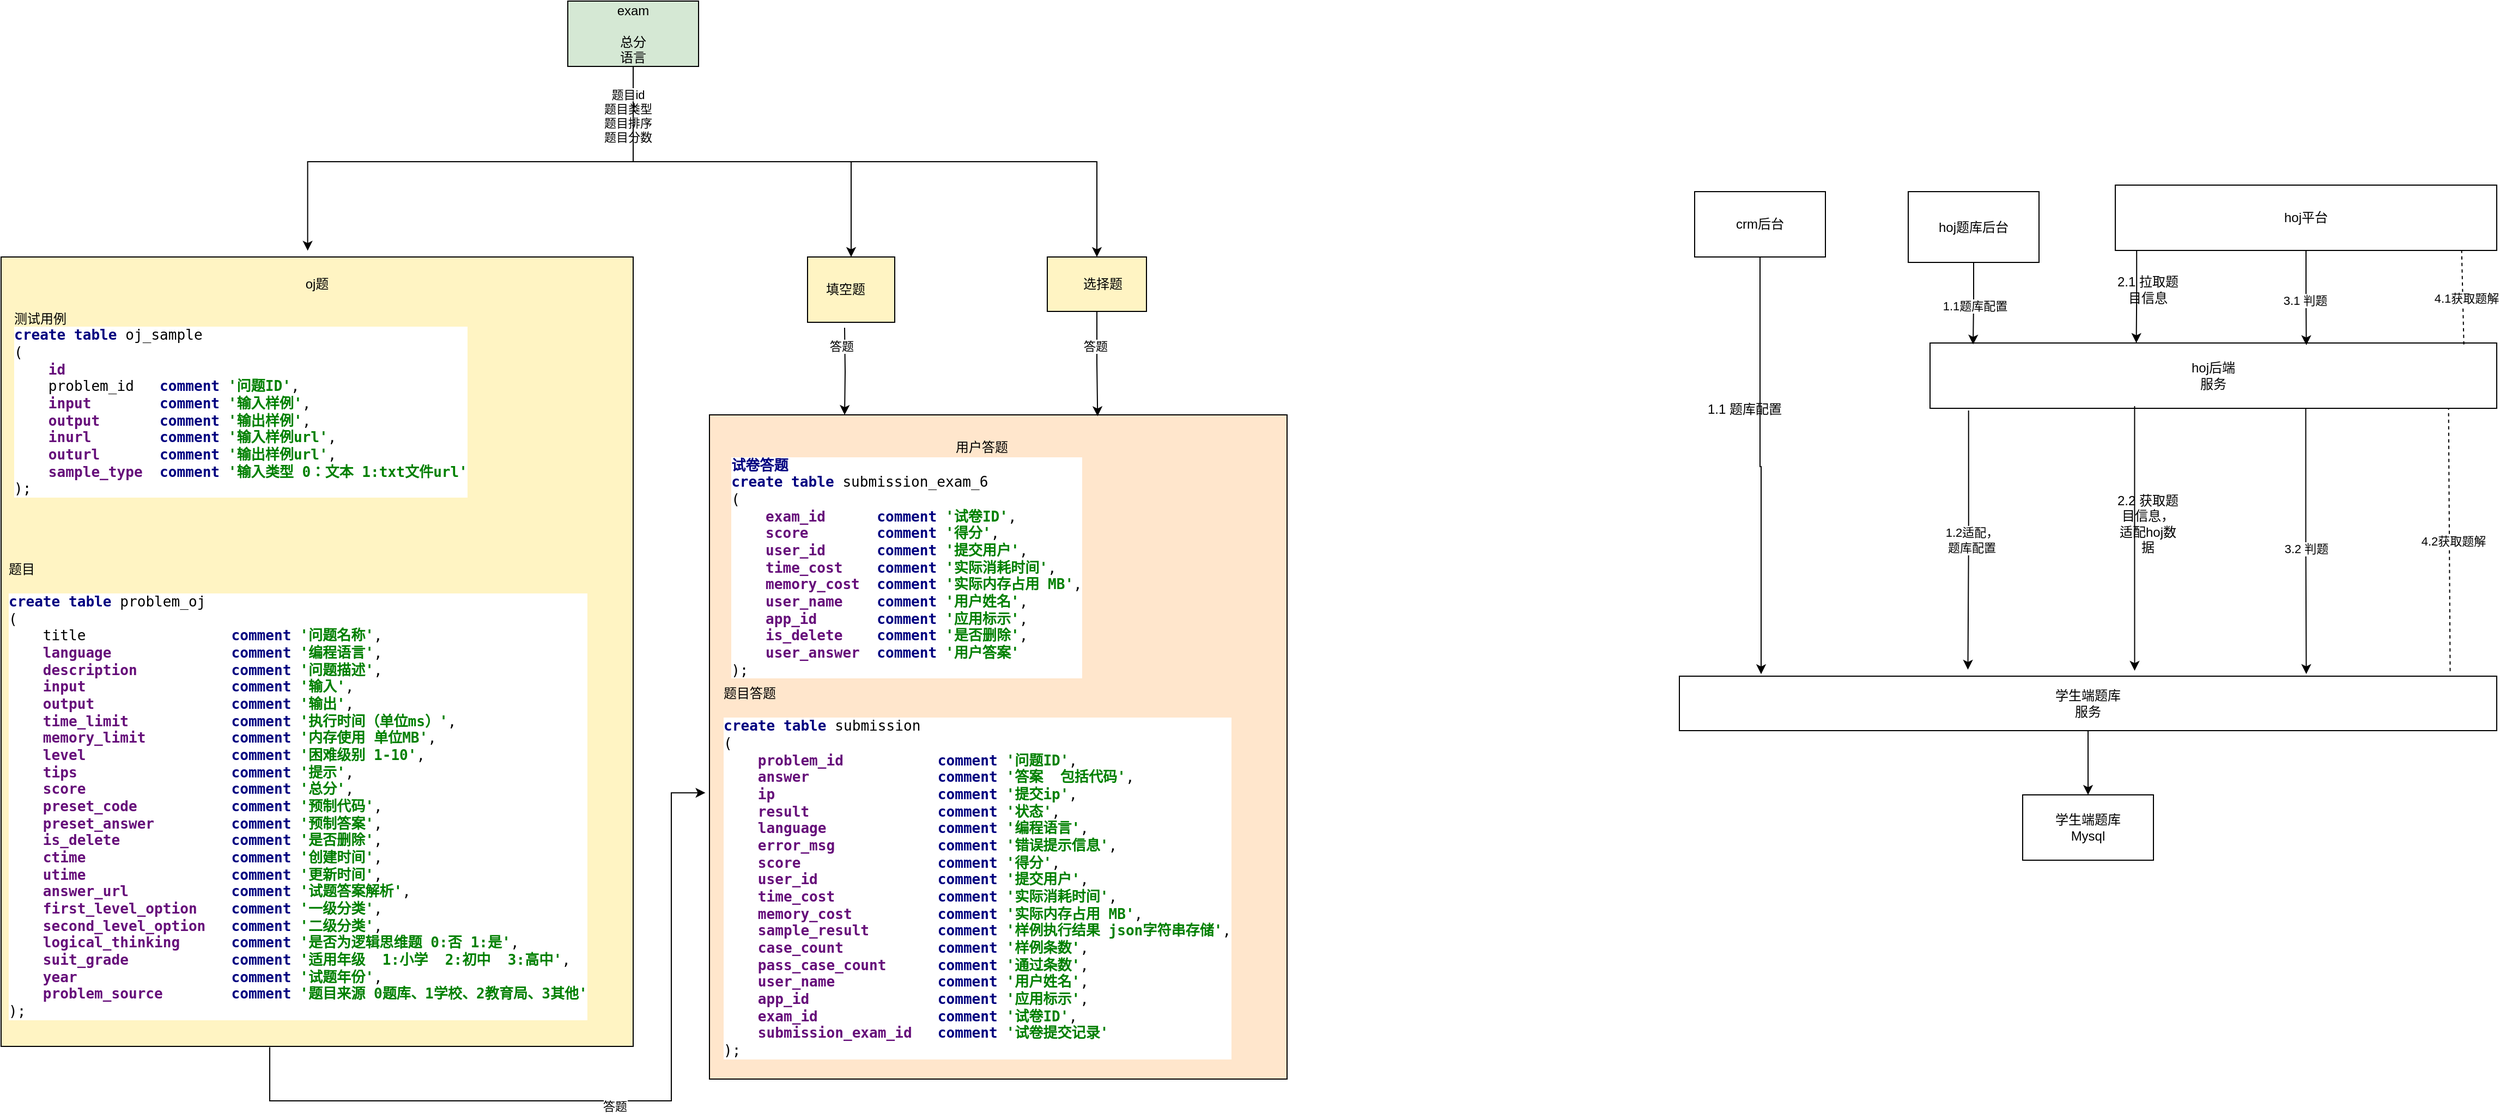 <mxfile version="24.1.0" type="github">
  <diagram name="第 1 页" id="FuL7fIm7VwNtuR7pSenR">
    <mxGraphModel dx="1434" dy="1925" grid="1" gridSize="10" guides="1" tooltips="1" connect="1" arrows="1" fold="1" page="1" pageScale="1" pageWidth="827" pageHeight="1169" math="0" shadow="0">
      <root>
        <mxCell id="0" />
        <mxCell id="1" parent="0" />
        <mxCell id="yxHjGUX9_2zawr6rAn5c-2" value="" style="rounded=0;whiteSpace=wrap;html=1;fillColor=#FFF4C3;" parent="1" vertex="1">
          <mxGeometry x="1060" y="115" width="91" height="50" as="geometry" />
        </mxCell>
        <mxCell id="yxHjGUX9_2zawr6rAn5c-3" value="" style="rounded=0;whiteSpace=wrap;html=1;fillColor=#FFF4C3;" parent="1" vertex="1">
          <mxGeometry x="840" y="115" width="80" height="60" as="geometry" />
        </mxCell>
        <mxCell id="yxHjGUX9_2zawr6rAn5c-4" value="" style="rounded=0;whiteSpace=wrap;html=1;fillColor=#FFF4C3;" parent="1" vertex="1">
          <mxGeometry x="100" y="115" width="580" height="725" as="geometry" />
        </mxCell>
        <mxCell id="yxHjGUX9_2zawr6rAn5c-5" value="oj题" style="text;html=1;align=center;verticalAlign=middle;whiteSpace=wrap;rounded=0;" parent="1" vertex="1">
          <mxGeometry x="360" y="125" width="60" height="30" as="geometry" />
        </mxCell>
        <mxCell id="yxHjGUX9_2zawr6rAn5c-11" value="选择题" style="text;html=1;align=center;verticalAlign=middle;whiteSpace=wrap;rounded=0;" parent="1" vertex="1">
          <mxGeometry x="1081" y="125" width="60" height="30" as="geometry" />
        </mxCell>
        <mxCell id="yxHjGUX9_2zawr6rAn5c-12" value="填空题" style="text;html=1;align=center;verticalAlign=middle;whiteSpace=wrap;rounded=0;" parent="1" vertex="1">
          <mxGeometry x="840" y="130" width="70" height="30" as="geometry" />
        </mxCell>
        <mxCell id="yxHjGUX9_2zawr6rAn5c-22" style="edgeStyle=orthogonalEdgeStyle;rounded=0;orthogonalLoop=1;jettySize=auto;html=1;exitX=0.5;exitY=1;exitDx=0;exitDy=0;" parent="1" source="yxHjGUX9_2zawr6rAn5c-12" target="yxHjGUX9_2zawr6rAn5c-12" edge="1">
          <mxGeometry relative="1" as="geometry" />
        </mxCell>
        <mxCell id="yxHjGUX9_2zawr6rAn5c-23" value="测试用例&lt;div&gt;&lt;div style=&quot;background-color: rgb(255, 255, 255); font-family: &amp;quot;JetBrains Mono&amp;quot;, monospace; font-size: 9.8pt; white-space: pre;&quot;&gt;&lt;span style=&quot;color:#000080;font-weight:bold;&quot;&gt;create table &lt;/span&gt;oj_sample&lt;br&gt;(&lt;br&gt;    &lt;span style=&quot;color:#660e7a;font-weight:bold;&quot;&gt;id&lt;br&gt;&lt;/span&gt;&lt;span style=&quot;color:#660e7a;font-weight:bold;&quot;&gt;    &lt;/span&gt;problem_id   &lt;span style=&quot;color:#000080;font-weight:bold;&quot;&gt;comment &lt;/span&gt;&lt;span style=&quot;color:#008000;font-weight:bold;&quot;&gt;&#39;&lt;/span&gt;&lt;span style=&quot;color:#008000;font-weight:bold;font-family:&#39;Menlo-Regular&#39;,monospace;&quot;&gt;问题&lt;/span&gt;&lt;span style=&quot;color:#008000;font-weight:bold;&quot;&gt;ID&#39;&lt;/span&gt;,&lt;br&gt;    &lt;span style=&quot;color:#660e7a;font-weight:bold;&quot;&gt;input        &lt;/span&gt;&lt;span style=&quot;color:#000080;font-weight:bold;&quot;&gt;comment &lt;/span&gt;&lt;span style=&quot;color:#008000;font-weight:bold;&quot;&gt;&#39;&lt;/span&gt;&lt;span style=&quot;color:#008000;font-weight:bold;font-family:&#39;Menlo-Regular&#39;,monospace;&quot;&gt;输入样例&lt;/span&gt;&lt;span style=&quot;color:#008000;font-weight:bold;&quot;&gt;&#39;&lt;/span&gt;,&lt;br&gt;    &lt;span style=&quot;color:#660e7a;font-weight:bold;&quot;&gt;output       &lt;/span&gt;&lt;span style=&quot;color:#000080;font-weight:bold;&quot;&gt;comment &lt;/span&gt;&lt;span style=&quot;color:#008000;font-weight:bold;&quot;&gt;&#39;&lt;/span&gt;&lt;span style=&quot;color:#008000;font-weight:bold;font-family:&#39;Menlo-Regular&#39;,monospace;&quot;&gt;输出样例&lt;/span&gt;&lt;span style=&quot;color:#008000;font-weight:bold;&quot;&gt;&#39;&lt;/span&gt;,&lt;br&gt;    &lt;span style=&quot;color:#660e7a;font-weight:bold;&quot;&gt;inurl        &lt;/span&gt;&lt;span style=&quot;color:#000080;font-weight:bold;&quot;&gt;comment &lt;/span&gt;&lt;span style=&quot;color:#008000;font-weight:bold;&quot;&gt;&#39;&lt;/span&gt;&lt;span style=&quot;color:#008000;font-weight:bold;font-family:&#39;Menlo-Regular&#39;,monospace;&quot;&gt;输入样例&lt;/span&gt;&lt;span style=&quot;color:#008000;font-weight:bold;&quot;&gt;url&#39;&lt;/span&gt;,&lt;br&gt;    &lt;span style=&quot;color:#660e7a;font-weight:bold;&quot;&gt;outurl       &lt;/span&gt;&lt;span style=&quot;color:#000080;font-weight:bold;&quot;&gt;comment &lt;/span&gt;&lt;span style=&quot;color:#008000;font-weight:bold;&quot;&gt;&#39;&lt;/span&gt;&lt;span style=&quot;color:#008000;font-weight:bold;font-family:&#39;Menlo-Regular&#39;,monospace;&quot;&gt;输出样例&lt;/span&gt;&lt;span style=&quot;color:#008000;font-weight:bold;&quot;&gt;url&#39;&lt;/span&gt;,&lt;br&gt;    &lt;span style=&quot;color:#660e7a;font-weight:bold;&quot;&gt;sample_type  &lt;/span&gt;&lt;span style=&quot;color:#000080;font-weight:bold;&quot;&gt;comment &lt;/span&gt;&lt;span style=&quot;color:#008000;font-weight:bold;&quot;&gt;&#39;&lt;/span&gt;&lt;span style=&quot;color:#008000;font-weight:bold;font-family:&#39;Menlo-Regular&#39;,monospace;&quot;&gt;输入类型&lt;/span&gt;&lt;span style=&quot;color:#008000;font-weight:bold;&quot;&gt; 0&lt;/span&gt;&lt;span style=&quot;color:#008000;font-weight:bold;font-family:&#39;Menlo-Regular&#39;,monospace;&quot;&gt;：文本&lt;/span&gt;&lt;span style=&quot;color:#008000;font-weight:bold;&quot;&gt; 1:txt&lt;/span&gt;&lt;span style=&quot;color:#008000;font-weight:bold;font-family:&#39;Menlo-Regular&#39;,monospace;&quot;&gt;文件&lt;/span&gt;&lt;span style=&quot;color:#008000;font-weight:bold;&quot;&gt;url&#39;&lt;br&gt;&lt;/span&gt;);&lt;/div&gt;&lt;/div&gt;" style="text;html=1;align=left;verticalAlign=middle;whiteSpace=wrap;rounded=0;fillColor=#FFF4C3;" parent="1" vertex="1">
          <mxGeometry x="110" y="155" width="417.5" height="190" as="geometry" />
        </mxCell>
        <mxCell id="yxHjGUX9_2zawr6rAn5c-26" value="题目&lt;div&gt;&lt;br&gt;&lt;/div&gt;&lt;div&gt;&lt;div style=&quot;background-color: rgb(255, 255, 255); font-family: &amp;quot;JetBrains Mono&amp;quot;, monospace; font-size: 9.8pt; white-space: pre;&quot;&gt;&lt;span style=&quot;color:#000080;font-weight:bold;&quot;&gt;create table &lt;/span&gt;problem_oj&lt;br&gt;(&lt;br&gt;&lt;span style=&quot;color:#660e7a;font-weight:bold;&quot;&gt;    &lt;/span&gt;title                 &lt;span style=&quot;color:#000080;font-weight:bold;&quot;&gt;comment &lt;/span&gt;&lt;span style=&quot;color:#008000;font-weight:bold;&quot;&gt;&#39;&lt;/span&gt;&lt;span style=&quot;color:#008000;font-weight:bold;font-family:&#39;Menlo-Regular&#39;,monospace;&quot;&gt;问题名称&lt;/span&gt;&lt;span style=&quot;color:#008000;font-weight:bold;&quot;&gt;&#39;&lt;/span&gt;,&lt;br&gt;    &lt;span style=&quot;color:#660e7a;font-weight:bold;&quot;&gt;language              &lt;/span&gt;&lt;span style=&quot;color:#000080;font-weight:bold;&quot;&gt;comment &lt;/span&gt;&lt;span style=&quot;color:#008000;font-weight:bold;&quot;&gt;&#39;&lt;/span&gt;&lt;span style=&quot;color:#008000;font-weight:bold;font-family:&#39;Menlo-Regular&#39;,monospace;&quot;&gt;编程语言&lt;/span&gt;&lt;span style=&quot;color:#008000;font-weight:bold;&quot;&gt;&#39;&lt;/span&gt;,&lt;br&gt;    &lt;span style=&quot;color:#660e7a;font-weight:bold;&quot;&gt;description           &lt;/span&gt;&lt;span style=&quot;color:#000080;font-weight:bold;&quot;&gt;comment &lt;/span&gt;&lt;span style=&quot;color:#008000;font-weight:bold;&quot;&gt;&#39;&lt;/span&gt;&lt;span style=&quot;color:#008000;font-weight:bold;font-family:&#39;Menlo-Regular&#39;,monospace;&quot;&gt;问题描述&lt;/span&gt;&lt;span style=&quot;color:#008000;font-weight:bold;&quot;&gt;&#39;&lt;/span&gt;,&lt;br&gt;    &lt;span style=&quot;color:#660e7a;font-weight:bold;&quot;&gt;input                 &lt;/span&gt;&lt;span style=&quot;color:#000080;font-weight:bold;&quot;&gt;comment &lt;/span&gt;&lt;span style=&quot;color:#008000;font-weight:bold;&quot;&gt;&#39;&lt;/span&gt;&lt;span style=&quot;color:#008000;font-weight:bold;font-family:&#39;Menlo-Regular&#39;,monospace;&quot;&gt;输入&lt;/span&gt;&lt;span style=&quot;color:#008000;font-weight:bold;&quot;&gt;&#39;&lt;/span&gt;,&lt;br&gt;    &lt;span style=&quot;color:#660e7a;font-weight:bold;&quot;&gt;output                &lt;/span&gt;&lt;span style=&quot;color:#000080;font-weight:bold;&quot;&gt;comment &lt;/span&gt;&lt;span style=&quot;color:#008000;font-weight:bold;&quot;&gt;&#39;&lt;/span&gt;&lt;span style=&quot;color:#008000;font-weight:bold;font-family:&#39;Menlo-Regular&#39;,monospace;&quot;&gt;输出&lt;/span&gt;&lt;span style=&quot;color:#008000;font-weight:bold;&quot;&gt;&#39;&lt;/span&gt;,&lt;br&gt;    &lt;span style=&quot;color:#660e7a;font-weight:bold;&quot;&gt;time_limit            &lt;/span&gt;&lt;span style=&quot;color:#000080;font-weight:bold;&quot;&gt;comment &lt;/span&gt;&lt;span style=&quot;color:#008000;font-weight:bold;&quot;&gt;&#39;&lt;/span&gt;&lt;span style=&quot;color:#008000;font-weight:bold;font-family:&#39;Menlo-Regular&#39;,monospace;&quot;&gt;执行时间（单位&lt;/span&gt;&lt;span style=&quot;color:#008000;font-weight:bold;&quot;&gt;ms&lt;/span&gt;&lt;span style=&quot;color:#008000;font-weight:bold;font-family:&#39;Menlo-Regular&#39;,monospace;&quot;&gt;）&lt;/span&gt;&lt;span style=&quot;color:#008000;font-weight:bold;&quot;&gt;&#39;&lt;/span&gt;,&lt;br&gt;    &lt;span style=&quot;color:#660e7a;font-weight:bold;&quot;&gt;memory_limit          &lt;/span&gt;&lt;span style=&quot;color:#000080;font-weight:bold;&quot;&gt;comment &lt;/span&gt;&lt;span style=&quot;color:#008000;font-weight:bold;&quot;&gt;&#39;&lt;/span&gt;&lt;span style=&quot;color:#008000;font-weight:bold;font-family:&#39;Menlo-Regular&#39;,monospace;&quot;&gt;内存使用 单位&lt;/span&gt;&lt;span style=&quot;color:#008000;font-weight:bold;&quot;&gt;MB&#39;&lt;/span&gt;,&lt;br&gt;    &lt;span style=&quot;color:#660e7a;font-weight:bold;&quot;&gt;level                 &lt;/span&gt;&lt;span style=&quot;color:#000080;font-weight:bold;&quot;&gt;comment &lt;/span&gt;&lt;span style=&quot;color:#008000;font-weight:bold;&quot;&gt;&#39;&lt;/span&gt;&lt;span style=&quot;color:#008000;font-weight:bold;font-family:&#39;Menlo-Regular&#39;,monospace;&quot;&gt;困难级别&lt;/span&gt;&lt;span style=&quot;color:#008000;font-weight:bold;&quot;&gt; 1-10&#39;&lt;/span&gt;,&lt;br&gt;    &lt;span style=&quot;color:#660e7a;font-weight:bold;&quot;&gt;tips                  &lt;/span&gt;&lt;span style=&quot;color:#000080;font-weight:bold;&quot;&gt;comment &lt;/span&gt;&lt;span style=&quot;color:#008000;font-weight:bold;&quot;&gt;&#39;&lt;/span&gt;&lt;span style=&quot;color:#008000;font-weight:bold;font-family:&#39;Menlo-Regular&#39;,monospace;&quot;&gt;提示&lt;/span&gt;&lt;span style=&quot;color:#008000;font-weight:bold;&quot;&gt;&#39;&lt;/span&gt;,&lt;br&gt;    &lt;span style=&quot;color:#660e7a;font-weight:bold;&quot;&gt;score                 &lt;/span&gt;&lt;span style=&quot;color:#000080;font-weight:bold;&quot;&gt;comment &lt;/span&gt;&lt;span style=&quot;color:#008000;font-weight:bold;&quot;&gt;&#39;&lt;/span&gt;&lt;span style=&quot;color:#008000;font-weight:bold;font-family:&#39;Menlo-Regular&#39;,monospace;&quot;&gt;总分&lt;/span&gt;&lt;span style=&quot;color:#008000;font-weight:bold;&quot;&gt;&#39;&lt;/span&gt;,&lt;br&gt;    &lt;span style=&quot;color:#660e7a;font-weight:bold;&quot;&gt;preset_code           &lt;/span&gt;&lt;span style=&quot;color:#000080;font-weight:bold;&quot;&gt;comment &lt;/span&gt;&lt;span style=&quot;color:#008000;font-weight:bold;&quot;&gt;&#39;&lt;/span&gt;&lt;span style=&quot;color:#008000;font-weight:bold;font-family:&#39;Menlo-Regular&#39;,monospace;&quot;&gt;预制代码&lt;/span&gt;&lt;span style=&quot;color:#008000;font-weight:bold;&quot;&gt;&#39;&lt;/span&gt;,&lt;br&gt;    &lt;span style=&quot;color:#660e7a;font-weight:bold;&quot;&gt;preset_answer         &lt;/span&gt;&lt;span style=&quot;color:#000080;font-weight:bold;&quot;&gt;comment &lt;/span&gt;&lt;span style=&quot;color:#008000;font-weight:bold;&quot;&gt;&#39;&lt;/span&gt;&lt;span style=&quot;color:#008000;font-weight:bold;font-family:&#39;Menlo-Regular&#39;,monospace;&quot;&gt;预制答案&lt;/span&gt;&lt;span style=&quot;color:#008000;font-weight:bold;&quot;&gt;&#39;&lt;/span&gt;,&lt;br&gt;    &lt;span style=&quot;color:#660e7a;font-weight:bold;&quot;&gt;is_delete             &lt;/span&gt;&lt;span style=&quot;color:#000080;font-weight:bold;&quot;&gt;comment &lt;/span&gt;&lt;span style=&quot;color:#008000;font-weight:bold;&quot;&gt;&#39;&lt;/span&gt;&lt;span style=&quot;color:#008000;font-weight:bold;font-family:&#39;Menlo-Regular&#39;,monospace;&quot;&gt;是否删除&lt;/span&gt;&lt;span style=&quot;color:#008000;font-weight:bold;&quot;&gt;&#39;&lt;/span&gt;,&lt;br&gt;    &lt;span style=&quot;color:#660e7a;font-weight:bold;&quot;&gt;ctime                 &lt;/span&gt;&lt;span style=&quot;color:#000080;font-weight:bold;&quot;&gt;comment &lt;/span&gt;&lt;span style=&quot;color:#008000;font-weight:bold;&quot;&gt;&#39;&lt;/span&gt;&lt;span style=&quot;color:#008000;font-weight:bold;font-family:&#39;Menlo-Regular&#39;,monospace;&quot;&gt;创建时间&lt;/span&gt;&lt;span style=&quot;color:#008000;font-weight:bold;&quot;&gt;&#39;&lt;/span&gt;,&lt;br&gt;    &lt;span style=&quot;color:#660e7a;font-weight:bold;&quot;&gt;utime                 &lt;/span&gt;&lt;span style=&quot;color:#000080;font-weight:bold;&quot;&gt;comment &lt;/span&gt;&lt;span style=&quot;color:#008000;font-weight:bold;&quot;&gt;&#39;&lt;/span&gt;&lt;span style=&quot;color:#008000;font-weight:bold;font-family:&#39;Menlo-Regular&#39;,monospace;&quot;&gt;更新时间&lt;/span&gt;&lt;span style=&quot;color:#008000;font-weight:bold;&quot;&gt;&#39;&lt;/span&gt;,&lt;br&gt;    &lt;span style=&quot;color:#660e7a;font-weight:bold;&quot;&gt;answer_url            &lt;/span&gt;&lt;span style=&quot;color:#000080;font-weight:bold;&quot;&gt;comment &lt;/span&gt;&lt;span style=&quot;color:#008000;font-weight:bold;&quot;&gt;&#39;&lt;/span&gt;&lt;span style=&quot;color:#008000;font-weight:bold;font-family:&#39;Menlo-Regular&#39;,monospace;&quot;&gt;试题答案解析&lt;/span&gt;&lt;span style=&quot;color:#008000;font-weight:bold;&quot;&gt;&#39;&lt;/span&gt;,&lt;br&gt;    &lt;span style=&quot;color:#660e7a;font-weight:bold;&quot;&gt;first_level_option    &lt;/span&gt;&lt;span style=&quot;color:#000080;font-weight:bold;&quot;&gt;comment &lt;/span&gt;&lt;span style=&quot;color:#008000;font-weight:bold;&quot;&gt;&#39;&lt;/span&gt;&lt;span style=&quot;color:#008000;font-weight:bold;font-family:&#39;Menlo-Regular&#39;,monospace;&quot;&gt;一级分类&lt;/span&gt;&lt;span style=&quot;color:#008000;font-weight:bold;&quot;&gt;&#39;&lt;/span&gt;,&lt;br&gt;    &lt;span style=&quot;color:#660e7a;font-weight:bold;&quot;&gt;second_level_option   &lt;/span&gt;&lt;span style=&quot;color:#000080;font-weight:bold;&quot;&gt;comment &lt;/span&gt;&lt;span style=&quot;color:#008000;font-weight:bold;&quot;&gt;&#39;&lt;/span&gt;&lt;span style=&quot;color:#008000;font-weight:bold;font-family:&#39;Menlo-Regular&#39;,monospace;&quot;&gt;二级分类&lt;/span&gt;&lt;span style=&quot;color:#008000;font-weight:bold;&quot;&gt;&#39;&lt;/span&gt;,&lt;br&gt;    &lt;span style=&quot;color:#660e7a;font-weight:bold;&quot;&gt;logical_thinking      &lt;/span&gt;&lt;span style=&quot;color:#000080;font-weight:bold;&quot;&gt;comment &lt;/span&gt;&lt;span style=&quot;color:#008000;font-weight:bold;&quot;&gt;&#39;&lt;/span&gt;&lt;span style=&quot;color:#008000;font-weight:bold;font-family:&#39;Menlo-Regular&#39;,monospace;&quot;&gt;是否为逻辑思维题&lt;/span&gt;&lt;span style=&quot;color:#008000;font-weight:bold;&quot;&gt; 0:&lt;/span&gt;&lt;span style=&quot;color:#008000;font-weight:bold;font-family:&#39;Menlo-Regular&#39;,monospace;&quot;&gt;否&lt;/span&gt;&lt;span style=&quot;color:#008000;font-weight:bold;&quot;&gt; 1:&lt;/span&gt;&lt;span style=&quot;color:#008000;font-weight:bold;font-family:&#39;Menlo-Regular&#39;,monospace;&quot;&gt;是&lt;/span&gt;&lt;span style=&quot;color:#008000;font-weight:bold;&quot;&gt;&#39;&lt;/span&gt;,&lt;br&gt;    &lt;span style=&quot;color:#660e7a;font-weight:bold;&quot;&gt;suit_grade            &lt;/span&gt;&lt;span style=&quot;color:#000080;font-weight:bold;&quot;&gt;comment &lt;/span&gt;&lt;span style=&quot;color:#008000;font-weight:bold;&quot;&gt;&#39;&lt;/span&gt;&lt;span style=&quot;color:#008000;font-weight:bold;font-family:&#39;Menlo-Regular&#39;,monospace;&quot;&gt;适用年级&lt;/span&gt;&lt;span style=&quot;color:#008000;font-weight:bold;&quot;&gt;  1:&lt;/span&gt;&lt;span style=&quot;color:#008000;font-weight:bold;font-family:&#39;Menlo-Regular&#39;,monospace;&quot;&gt;小学&lt;/span&gt;&lt;span style=&quot;color:#008000;font-weight:bold;&quot;&gt;  2:&lt;/span&gt;&lt;span style=&quot;color:#008000;font-weight:bold;font-family:&#39;Menlo-Regular&#39;,monospace;&quot;&gt;初中&lt;/span&gt;&lt;span style=&quot;color:#008000;font-weight:bold;&quot;&gt;  3:&lt;/span&gt;&lt;span style=&quot;color:#008000;font-weight:bold;font-family:&#39;Menlo-Regular&#39;,monospace;&quot;&gt;高中&lt;/span&gt;&lt;span style=&quot;color:#008000;font-weight:bold;&quot;&gt;&#39;&lt;/span&gt;,&lt;br&gt;    &lt;span style=&quot;color:#660e7a;font-weight:bold;&quot;&gt;year                  &lt;/span&gt;&lt;span style=&quot;color:#000080;font-weight:bold;&quot;&gt;comment &lt;/span&gt;&lt;span style=&quot;color:#008000;font-weight:bold;&quot;&gt;&#39;&lt;/span&gt;&lt;span style=&quot;color:#008000;font-weight:bold;font-family:&#39;Menlo-Regular&#39;,monospace;&quot;&gt;试题年份&lt;/span&gt;&lt;span style=&quot;color:#008000;font-weight:bold;&quot;&gt;&#39;&lt;/span&gt;,&lt;br&gt;    &lt;span style=&quot;color:#660e7a;font-weight:bold;&quot;&gt;problem_source        &lt;/span&gt;&lt;span style=&quot;color:#000080;font-weight:bold;&quot;&gt;comment &lt;/span&gt;&lt;span style=&quot;color:#008000;font-weight:bold;&quot;&gt;&#39;&lt;/span&gt;&lt;span style=&quot;color:#008000;font-weight:bold;font-family:&#39;Menlo-Regular&#39;,monospace;&quot;&gt;题目来源&lt;/span&gt;&lt;span style=&quot;color:#008000;font-weight:bold;&quot;&gt; 0&lt;/span&gt;&lt;span style=&quot;color:#008000;font-weight:bold;font-family:&#39;Menlo-Regular&#39;,monospace;&quot;&gt;题库、&lt;/span&gt;&lt;span style=&quot;color:#008000;font-weight:bold;&quot;&gt;1&lt;/span&gt;&lt;span style=&quot;color:#008000;font-weight:bold;font-family:&#39;Menlo-Regular&#39;,monospace;&quot;&gt;学校、&lt;/span&gt;&lt;span style=&quot;color:#008000;font-weight:bold;&quot;&gt;2&lt;/span&gt;&lt;span style=&quot;color:#008000;font-weight:bold;font-family:&#39;Menlo-Regular&#39;,monospace;&quot;&gt;教育局、&lt;/span&gt;&lt;span style=&quot;color:#008000;font-weight:bold;&quot;&gt;3&lt;/span&gt;&lt;span style=&quot;color:#008000;font-weight:bold;font-family:&#39;Menlo-Regular&#39;,monospace;&quot;&gt;其他&lt;/span&gt;&lt;span style=&quot;color:#008000;font-weight:bold;&quot;&gt;&#39;&lt;br&gt;&lt;/span&gt;);&lt;/div&gt;&lt;/div&gt;" style="text;html=1;align=left;verticalAlign=middle;whiteSpace=wrap;rounded=0;fillColor=#FFF4C3;" parent="1" vertex="1">
          <mxGeometry x="105" y="400" width="570" height="410" as="geometry" />
        </mxCell>
        <mxCell id="yxHjGUX9_2zawr6rAn5c-33" style="rounded=0;orthogonalLoop=1;jettySize=auto;html=1;exitX=0.5;exitY=1;exitDx=0;exitDy=0;entryX=0.5;entryY=0;entryDx=0;entryDy=0;edgeStyle=orthogonalEdgeStyle;" parent="1" source="yxHjGUX9_2zawr6rAn5c-31" target="yxHjGUX9_2zawr6rAn5c-3" edge="1">
          <mxGeometry relative="1" as="geometry" />
        </mxCell>
        <mxCell id="yxHjGUX9_2zawr6rAn5c-34" style="edgeStyle=orthogonalEdgeStyle;rounded=0;orthogonalLoop=1;jettySize=auto;html=1;exitX=0.5;exitY=1;exitDx=0;exitDy=0;" parent="1" source="yxHjGUX9_2zawr6rAn5c-31" target="yxHjGUX9_2zawr6rAn5c-2" edge="1">
          <mxGeometry relative="1" as="geometry" />
        </mxCell>
        <mxCell id="yxHjGUX9_2zawr6rAn5c-41" style="edgeStyle=orthogonalEdgeStyle;rounded=0;orthogonalLoop=1;jettySize=auto;html=1;exitX=0.5;exitY=1;exitDx=0;exitDy=0;entryX=0.485;entryY=-0.008;entryDx=0;entryDy=0;entryPerimeter=0;" parent="1" source="yxHjGUX9_2zawr6rAn5c-31" target="yxHjGUX9_2zawr6rAn5c-4" edge="1">
          <mxGeometry relative="1" as="geometry" />
        </mxCell>
        <mxCell id="yxHjGUX9_2zawr6rAn5c-31" value="exam&lt;div style=&quot;border-color: var(--border-color);&quot;&gt;&lt;br style=&quot;border-color: var(--border-color);&quot;&gt;&lt;/div&gt;&lt;div style=&quot;border-color: var(--border-color);&quot;&gt;总分&lt;/div&gt;&lt;div style=&quot;border-color: var(--border-color);&quot;&gt;语言&lt;/div&gt;" style="rounded=0;whiteSpace=wrap;html=1;fillColor=#D5E8D4;" parent="1" vertex="1">
          <mxGeometry x="620" y="-120" width="120" height="60" as="geometry" />
        </mxCell>
        <mxCell id="yxHjGUX9_2zawr6rAn5c-44" value="&lt;span style=&quot;font-size: 11px; background-color: rgb(255, 255, 255);&quot;&gt;题目id&lt;/span&gt;&lt;div style=&quot;border-color: var(--border-color); font-size: 11px;&quot;&gt;题目类型&lt;/div&gt;&lt;div style=&quot;border-color: var(--border-color); font-size: 11px;&quot;&gt;题目排序&lt;br style=&quot;border-color: var(--border-color);&quot;&gt;&lt;div style=&quot;border-color: var(--border-color);&quot;&gt;题目分数&lt;/div&gt;&lt;/div&gt;" style="text;html=1;align=center;verticalAlign=middle;resizable=0;points=[];autosize=1;strokeColor=none;fillColor=none;" parent="1" vertex="1">
          <mxGeometry x="640" y="-50" width="70" height="70" as="geometry" />
        </mxCell>
        <mxCell id="yxHjGUX9_2zawr6rAn5c-49" value="" style="rounded=0;whiteSpace=wrap;html=1;fillColor=#FFE6CC;" parent="1" vertex="1">
          <mxGeometry x="750" y="260" width="530" height="610" as="geometry" />
        </mxCell>
        <mxCell id="yxHjGUX9_2zawr6rAn5c-50" value="用户答题" style="text;html=1;align=center;verticalAlign=middle;whiteSpace=wrap;rounded=0;" parent="1" vertex="1">
          <mxGeometry x="970" y="275" width="60" height="30" as="geometry" />
        </mxCell>
        <mxCell id="yxHjGUX9_2zawr6rAn5c-51" value="&lt;div style=&quot;border-color: var(--border-color); text-align: left; white-space: pre; background-color: rgb(255, 255, 255); font-family: &amp;quot;JetBrains Mono&amp;quot;, monospace; font-size: 9.8pt;&quot;&gt;&lt;span style=&quot;border-color: var(--border-color); color: rgb(0, 0, 128); font-weight: bold;&quot;&gt;试卷答题&lt;/span&gt;&lt;/div&gt;&lt;div style=&quot;border-color: var(--border-color); text-align: left; white-space: pre; background-color: rgb(255, 255, 255); font-family: &amp;quot;JetBrains Mono&amp;quot;, monospace; font-size: 9.8pt;&quot;&gt;&lt;span style=&quot;border-color: var(--border-color); color: rgb(0, 0, 128); font-weight: bold;&quot;&gt;create table &lt;/span&gt;submission_exam_6&lt;br style=&quot;border-color: var(--border-color);&quot;&gt;(&lt;br style=&quot;border-color: var(--border-color);&quot;&gt;    &lt;span style=&quot;border-color: var(--border-color); color: rgb(102, 14, 122); font-weight: bold;&quot;&gt;exam_id      &lt;/span&gt;&lt;span style=&quot;border-color: var(--border-color); color: rgb(0, 0, 128); font-weight: bold;&quot;&gt;comment &lt;/span&gt;&lt;span style=&quot;border-color: var(--border-color); color: rgb(0, 128, 0); font-weight: bold;&quot;&gt;&#39;&lt;/span&gt;&lt;span style=&quot;border-color: var(--border-color); color: rgb(0, 128, 0); font-weight: bold; font-family: Menlo-Regular, monospace;&quot;&gt;试卷&lt;/span&gt;&lt;span style=&quot;border-color: var(--border-color); color: rgb(0, 128, 0); font-weight: bold;&quot;&gt;ID&#39;&lt;/span&gt;,&lt;br style=&quot;border-color: var(--border-color);&quot;&gt;    &lt;span style=&quot;border-color: var(--border-color); color: rgb(102, 14, 122); font-weight: bold;&quot;&gt;score        &lt;/span&gt;&lt;span style=&quot;border-color: var(--border-color); color: rgb(0, 0, 128); font-weight: bold;&quot;&gt;comment &lt;/span&gt;&lt;span style=&quot;border-color: var(--border-color); color: rgb(0, 128, 0); font-weight: bold;&quot;&gt;&#39;&lt;/span&gt;&lt;span style=&quot;border-color: var(--border-color); color: rgb(0, 128, 0); font-weight: bold; font-family: Menlo-Regular, monospace;&quot;&gt;得分&lt;/span&gt;&lt;span style=&quot;border-color: var(--border-color); color: rgb(0, 128, 0); font-weight: bold;&quot;&gt;&#39;&lt;/span&gt;,&lt;br style=&quot;border-color: var(--border-color);&quot;&gt;    &lt;span style=&quot;border-color: var(--border-color); color: rgb(102, 14, 122); font-weight: bold;&quot;&gt;user_id      &lt;/span&gt;&lt;span style=&quot;border-color: var(--border-color); color: rgb(0, 0, 128); font-weight: bold;&quot;&gt;comment &lt;/span&gt;&lt;span style=&quot;border-color: var(--border-color); color: rgb(0, 128, 0); font-weight: bold;&quot;&gt;&#39;&lt;/span&gt;&lt;span style=&quot;border-color: var(--border-color); color: rgb(0, 128, 0); font-weight: bold; font-family: Menlo-Regular, monospace;&quot;&gt;提交用户&lt;/span&gt;&lt;span style=&quot;border-color: var(--border-color); color: rgb(0, 128, 0); font-weight: bold;&quot;&gt;&#39;&lt;/span&gt;,&lt;br style=&quot;border-color: var(--border-color);&quot;&gt;    &lt;span style=&quot;border-color: var(--border-color); color: rgb(102, 14, 122); font-weight: bold;&quot;&gt;time_cost    &lt;/span&gt;&lt;span style=&quot;border-color: var(--border-color); color: rgb(0, 0, 128); font-weight: bold;&quot;&gt;comment &lt;/span&gt;&lt;span style=&quot;border-color: var(--border-color); color: rgb(0, 128, 0); font-weight: bold;&quot;&gt;&#39;&lt;/span&gt;&lt;span style=&quot;border-color: var(--border-color); color: rgb(0, 128, 0); font-weight: bold; font-family: Menlo-Regular, monospace;&quot;&gt;实际消耗时间&lt;/span&gt;&lt;span style=&quot;border-color: var(--border-color); color: rgb(0, 128, 0); font-weight: bold;&quot;&gt;&#39;&lt;/span&gt;,&lt;br style=&quot;border-color: var(--border-color);&quot;&gt;    &lt;span style=&quot;border-color: var(--border-color); color: rgb(102, 14, 122); font-weight: bold;&quot;&gt;memory_cost  &lt;/span&gt;&lt;span style=&quot;border-color: var(--border-color); color: rgb(0, 0, 128); font-weight: bold;&quot;&gt;comment &lt;/span&gt;&lt;span style=&quot;border-color: var(--border-color); color: rgb(0, 128, 0); font-weight: bold;&quot;&gt;&#39;&lt;/span&gt;&lt;span style=&quot;border-color: var(--border-color); color: rgb(0, 128, 0); font-weight: bold; font-family: Menlo-Regular, monospace;&quot;&gt;实际内存占用&lt;/span&gt;&lt;span style=&quot;border-color: var(--border-color); color: rgb(0, 128, 0); font-weight: bold;&quot;&gt; MB&#39;&lt;/span&gt;,&lt;br style=&quot;border-color: var(--border-color);&quot;&gt;    &lt;span style=&quot;border-color: var(--border-color); color: rgb(102, 14, 122); font-weight: bold;&quot;&gt;user_name    &lt;/span&gt;&lt;span style=&quot;border-color: var(--border-color); color: rgb(0, 0, 128); font-weight: bold;&quot;&gt;comment &lt;/span&gt;&lt;span style=&quot;border-color: var(--border-color); color: rgb(0, 128, 0); font-weight: bold;&quot;&gt;&#39;&lt;/span&gt;&lt;span style=&quot;border-color: var(--border-color); color: rgb(0, 128, 0); font-weight: bold; font-family: Menlo-Regular, monospace;&quot;&gt;用户姓名&lt;/span&gt;&lt;span style=&quot;border-color: var(--border-color); color: rgb(0, 128, 0); font-weight: bold;&quot;&gt;&#39;&lt;/span&gt;,&lt;br style=&quot;border-color: var(--border-color);&quot;&gt;    &lt;span style=&quot;border-color: var(--border-color); color: rgb(102, 14, 122); font-weight: bold;&quot;&gt;app_id       &lt;/span&gt;&lt;span style=&quot;border-color: var(--border-color); color: rgb(0, 0, 128); font-weight: bold;&quot;&gt;comment &lt;/span&gt;&lt;span style=&quot;border-color: var(--border-color); color: rgb(0, 128, 0); font-weight: bold;&quot;&gt;&#39;&lt;/span&gt;&lt;span style=&quot;border-color: var(--border-color); color: rgb(0, 128, 0); font-weight: bold; font-family: Menlo-Regular, monospace;&quot;&gt;应用标示&lt;/span&gt;&lt;span style=&quot;border-color: var(--border-color); color: rgb(0, 128, 0); font-weight: bold;&quot;&gt;&#39;&lt;/span&gt;,&lt;br style=&quot;border-color: var(--border-color);&quot;&gt;    &lt;span style=&quot;border-color: var(--border-color); color: rgb(102, 14, 122); font-weight: bold;&quot;&gt;is_delete    &lt;/span&gt;&lt;span style=&quot;border-color: var(--border-color); color: rgb(0, 0, 128); font-weight: bold;&quot;&gt;comment &lt;/span&gt;&lt;span style=&quot;border-color: var(--border-color); color: rgb(0, 128, 0); font-weight: bold;&quot;&gt;&#39;&lt;/span&gt;&lt;span style=&quot;border-color: var(--border-color); color: rgb(0, 128, 0); font-weight: bold; font-family: Menlo-Regular, monospace;&quot;&gt;是否删除&lt;/span&gt;&lt;span style=&quot;border-color: var(--border-color); color: rgb(0, 128, 0); font-weight: bold;&quot;&gt;&#39;&lt;/span&gt;,&lt;br style=&quot;border-color: var(--border-color);&quot;&gt;    &lt;span style=&quot;border-color: var(--border-color); color: rgb(102, 14, 122); font-weight: bold;&quot;&gt;user_answer  &lt;/span&gt;&lt;span style=&quot;border-color: var(--border-color); color: rgb(0, 0, 128); font-weight: bold;&quot;&gt;comment &lt;/span&gt;&lt;span style=&quot;border-color: var(--border-color); color: rgb(0, 128, 0); font-weight: bold;&quot;&gt;&#39;&lt;/span&gt;&lt;span style=&quot;border-color: var(--border-color); color: rgb(0, 128, 0); font-weight: bold; font-family: Menlo-Regular, monospace;&quot;&gt;用户答案&lt;/span&gt;&lt;span style=&quot;border-color: var(--border-color); color: rgb(0, 128, 0); font-weight: bold;&quot;&gt;&#39;&lt;br style=&quot;border-color: var(--border-color);&quot;&gt;&lt;/span&gt;);&lt;/div&gt;" style="text;html=1;align=center;verticalAlign=middle;whiteSpace=wrap;rounded=0;" parent="1" vertex="1">
          <mxGeometry x="761" y="290" width="340" height="220" as="geometry" />
        </mxCell>
        <mxCell id="yxHjGUX9_2zawr6rAn5c-52" value="&lt;span style=&quot;text-wrap: nowrap;&quot;&gt;题目答题&lt;/span&gt;&lt;div style=&quot;border-color: var(--border-color); text-wrap: nowrap;&quot;&gt;&lt;br style=&quot;border-color: var(--border-color);&quot;&gt;&lt;/div&gt;&lt;div style=&quot;border-color: var(--border-color); text-wrap: nowrap;&quot;&gt;&lt;div style=&quot;border-color: var(--border-color); background-color: rgb(255, 255, 255); font-family: &amp;quot;JetBrains Mono&amp;quot;, monospace; font-size: 9.8pt; white-space-collapse: preserve;&quot;&gt;&lt;span style=&quot;border-color: var(--border-color); color: rgb(0, 0, 128); font-weight: bold;&quot;&gt;create table &lt;/span&gt;submission&lt;br style=&quot;border-color: var(--border-color);&quot;&gt;(&lt;br style=&quot;border-color: var(--border-color);&quot;&gt;    &lt;span style=&quot;border-color: var(--border-color); color: rgb(102, 14, 122); font-weight: bold;&quot;&gt;problem_id           &lt;/span&gt;&lt;span style=&quot;border-color: var(--border-color); color: rgb(0, 0, 128); font-weight: bold;&quot;&gt;comment &lt;/span&gt;&lt;span style=&quot;border-color: var(--border-color); color: rgb(0, 128, 0); font-weight: bold;&quot;&gt;&#39;&lt;/span&gt;&lt;span style=&quot;border-color: var(--border-color); color: rgb(0, 128, 0); font-weight: bold; font-family: Menlo-Regular, monospace;&quot;&gt;问题&lt;/span&gt;&lt;span style=&quot;border-color: var(--border-color); color: rgb(0, 128, 0); font-weight: bold;&quot;&gt;ID&#39;&lt;/span&gt;,&lt;br style=&quot;border-color: var(--border-color);&quot;&gt;    &lt;span style=&quot;border-color: var(--border-color); color: rgb(102, 14, 122); font-weight: bold;&quot;&gt;answer               &lt;/span&gt;&lt;span style=&quot;border-color: var(--border-color); color: rgb(0, 0, 128); font-weight: bold;&quot;&gt;comment &lt;/span&gt;&lt;span style=&quot;border-color: var(--border-color); color: rgb(0, 128, 0); font-weight: bold;&quot;&gt;&#39;&lt;/span&gt;&lt;span style=&quot;border-color: var(--border-color); color: rgb(0, 128, 0); font-weight: bold; font-family: Menlo-Regular, monospace;&quot;&gt;答案  包括代码&lt;/span&gt;&lt;span style=&quot;border-color: var(--border-color); color: rgb(0, 128, 0); font-weight: bold;&quot;&gt;&#39;&lt;/span&gt;,&lt;br style=&quot;border-color: var(--border-color);&quot;&gt;    &lt;span style=&quot;border-color: var(--border-color); color: rgb(102, 14, 122); font-weight: bold;&quot;&gt;ip                   &lt;/span&gt;&lt;span style=&quot;border-color: var(--border-color); color: rgb(0, 0, 128); font-weight: bold;&quot;&gt;comment &lt;/span&gt;&lt;span style=&quot;border-color: var(--border-color); color: rgb(0, 128, 0); font-weight: bold;&quot;&gt;&#39;&lt;/span&gt;&lt;span style=&quot;border-color: var(--border-color); color: rgb(0, 128, 0); font-weight: bold; font-family: Menlo-Regular, monospace;&quot;&gt;提交&lt;/span&gt;&lt;span style=&quot;border-color: var(--border-color); color: rgb(0, 128, 0); font-weight: bold;&quot;&gt;ip&#39;&lt;/span&gt;,&lt;br style=&quot;border-color: var(--border-color);&quot;&gt;    &lt;span style=&quot;border-color: var(--border-color); color: rgb(102, 14, 122); font-weight: bold;&quot;&gt;result               &lt;/span&gt;&lt;span style=&quot;border-color: var(--border-color); color: rgb(0, 0, 128); font-weight: bold;&quot;&gt;comment &lt;/span&gt;&lt;span style=&quot;border-color: var(--border-color); color: rgb(0, 128, 0); font-weight: bold;&quot;&gt;&#39;&lt;/span&gt;&lt;span style=&quot;border-color: var(--border-color); color: rgb(0, 128, 0); font-weight: bold; font-family: Menlo-Regular, monospace;&quot;&gt;状态&lt;/span&gt;&lt;span style=&quot;border-color: var(--border-color); color: rgb(0, 128, 0); font-weight: bold;&quot;&gt;&#39;&lt;/span&gt;,&lt;br style=&quot;border-color: var(--border-color);&quot;&gt;    &lt;span style=&quot;border-color: var(--border-color); color: rgb(102, 14, 122); font-weight: bold;&quot;&gt;language             &lt;/span&gt;&lt;span style=&quot;border-color: var(--border-color); color: rgb(0, 0, 128); font-weight: bold;&quot;&gt;comment &lt;/span&gt;&lt;span style=&quot;border-color: var(--border-color); color: rgb(0, 128, 0); font-weight: bold;&quot;&gt;&#39;&lt;/span&gt;&lt;span style=&quot;border-color: var(--border-color); color: rgb(0, 128, 0); font-weight: bold; font-family: Menlo-Regular, monospace;&quot;&gt;编程语言&lt;/span&gt;&lt;span style=&quot;border-color: var(--border-color); color: rgb(0, 128, 0); font-weight: bold;&quot;&gt;&#39;&lt;/span&gt;,&lt;br style=&quot;border-color: var(--border-color);&quot;&gt;    &lt;span style=&quot;border-color: var(--border-color); color: rgb(102, 14, 122); font-weight: bold;&quot;&gt;error_msg            &lt;/span&gt;&lt;span style=&quot;border-color: var(--border-color); color: rgb(0, 0, 128); font-weight: bold;&quot;&gt;comment &lt;/span&gt;&lt;span style=&quot;border-color: var(--border-color); color: rgb(0, 128, 0); font-weight: bold;&quot;&gt;&#39;&lt;/span&gt;&lt;span style=&quot;border-color: var(--border-color); color: rgb(0, 128, 0); font-weight: bold; font-family: Menlo-Regular, monospace;&quot;&gt;错误提示信息&lt;/span&gt;&lt;span style=&quot;border-color: var(--border-color); color: rgb(0, 128, 0); font-weight: bold;&quot;&gt;&#39;&lt;/span&gt;,&lt;br style=&quot;border-color: var(--border-color);&quot;&gt;    &lt;span style=&quot;border-color: var(--border-color); color: rgb(102, 14, 122); font-weight: bold;&quot;&gt;score                &lt;/span&gt;&lt;span style=&quot;border-color: var(--border-color); color: rgb(0, 0, 128); font-weight: bold;&quot;&gt;comment &lt;/span&gt;&lt;span style=&quot;border-color: var(--border-color); color: rgb(0, 128, 0); font-weight: bold;&quot;&gt;&#39;&lt;/span&gt;&lt;span style=&quot;border-color: var(--border-color); color: rgb(0, 128, 0); font-weight: bold; font-family: Menlo-Regular, monospace;&quot;&gt;得分&lt;/span&gt;&lt;span style=&quot;border-color: var(--border-color); color: rgb(0, 128, 0); font-weight: bold;&quot;&gt;&#39;&lt;/span&gt;,&lt;br style=&quot;border-color: var(--border-color);&quot;&gt;    &lt;span style=&quot;border-color: var(--border-color); color: rgb(102, 14, 122); font-weight: bold;&quot;&gt;user_id              &lt;/span&gt;&lt;span style=&quot;border-color: var(--border-color); color: rgb(0, 0, 128); font-weight: bold;&quot;&gt;comment &lt;/span&gt;&lt;span style=&quot;border-color: var(--border-color); color: rgb(0, 128, 0); font-weight: bold;&quot;&gt;&#39;&lt;/span&gt;&lt;span style=&quot;border-color: var(--border-color); color: rgb(0, 128, 0); font-weight: bold; font-family: Menlo-Regular, monospace;&quot;&gt;提交用户&lt;/span&gt;&lt;span style=&quot;border-color: var(--border-color); color: rgb(0, 128, 0); font-weight: bold;&quot;&gt;&#39;&lt;/span&gt;,&lt;br style=&quot;border-color: var(--border-color);&quot;&gt;    &lt;span style=&quot;border-color: var(--border-color); color: rgb(102, 14, 122); font-weight: bold;&quot;&gt;time_cost            &lt;/span&gt;&lt;span style=&quot;border-color: var(--border-color); color: rgb(0, 0, 128); font-weight: bold;&quot;&gt;comment &lt;/span&gt;&lt;span style=&quot;border-color: var(--border-color); color: rgb(0, 128, 0); font-weight: bold;&quot;&gt;&#39;&lt;/span&gt;&lt;span style=&quot;border-color: var(--border-color); color: rgb(0, 128, 0); font-weight: bold; font-family: Menlo-Regular, monospace;&quot;&gt;实际消耗时间&lt;/span&gt;&lt;span style=&quot;border-color: var(--border-color); color: rgb(0, 128, 0); font-weight: bold;&quot;&gt;&#39;&lt;/span&gt;,&lt;br style=&quot;border-color: var(--border-color);&quot;&gt;    &lt;span style=&quot;border-color: var(--border-color); color: rgb(102, 14, 122); font-weight: bold;&quot;&gt;memory_cost          &lt;/span&gt;&lt;span style=&quot;border-color: var(--border-color); color: rgb(0, 0, 128); font-weight: bold;&quot;&gt;comment &lt;/span&gt;&lt;span style=&quot;border-color: var(--border-color); color: rgb(0, 128, 0); font-weight: bold;&quot;&gt;&#39;&lt;/span&gt;&lt;span style=&quot;border-color: var(--border-color); color: rgb(0, 128, 0); font-weight: bold; font-family: Menlo-Regular, monospace;&quot;&gt;实际内存占用&lt;/span&gt;&lt;span style=&quot;border-color: var(--border-color); color: rgb(0, 128, 0); font-weight: bold;&quot;&gt; MB&#39;&lt;/span&gt;,&lt;br style=&quot;border-color: var(--border-color);&quot;&gt;    &lt;span style=&quot;border-color: var(--border-color); color: rgb(102, 14, 122); font-weight: bold;&quot;&gt;sample_result        &lt;/span&gt;&lt;span style=&quot;border-color: var(--border-color); color: rgb(0, 0, 128); font-weight: bold;&quot;&gt;comment &lt;/span&gt;&lt;span style=&quot;border-color: var(--border-color); color: rgb(0, 128, 0); font-weight: bold;&quot;&gt;&#39;&lt;/span&gt;&lt;span style=&quot;border-color: var(--border-color); color: rgb(0, 128, 0); font-weight: bold; font-family: Menlo-Regular, monospace;&quot;&gt;样例执行结果&lt;/span&gt;&lt;span style=&quot;border-color: var(--border-color); color: rgb(0, 128, 0); font-weight: bold;&quot;&gt; json&lt;/span&gt;&lt;span style=&quot;border-color: var(--border-color); color: rgb(0, 128, 0); font-weight: bold; font-family: Menlo-Regular, monospace;&quot;&gt;字符串存储&lt;/span&gt;&lt;span style=&quot;border-color: var(--border-color); color: rgb(0, 128, 0); font-weight: bold;&quot;&gt;&#39;&lt;/span&gt;,&lt;br style=&quot;border-color: var(--border-color);&quot;&gt;    &lt;span style=&quot;border-color: var(--border-color); color: rgb(102, 14, 122); font-weight: bold;&quot;&gt;case_count           &lt;/span&gt;&lt;span style=&quot;border-color: var(--border-color); color: rgb(0, 0, 128); font-weight: bold;&quot;&gt;comment &lt;/span&gt;&lt;span style=&quot;border-color: var(--border-color); color: rgb(0, 128, 0); font-weight: bold;&quot;&gt;&#39;&lt;/span&gt;&lt;span style=&quot;border-color: var(--border-color); color: rgb(0, 128, 0); font-weight: bold; font-family: Menlo-Regular, monospace;&quot;&gt;样例条数&lt;/span&gt;&lt;span style=&quot;border-color: var(--border-color); color: rgb(0, 128, 0); font-weight: bold;&quot;&gt;&#39;&lt;/span&gt;,&lt;br style=&quot;border-color: var(--border-color);&quot;&gt;    &lt;span style=&quot;border-color: var(--border-color); color: rgb(102, 14, 122); font-weight: bold;&quot;&gt;pass_case_count      &lt;/span&gt;&lt;span style=&quot;border-color: var(--border-color); color: rgb(0, 0, 128); font-weight: bold;&quot;&gt;comment &lt;/span&gt;&lt;span style=&quot;border-color: var(--border-color); color: rgb(0, 128, 0); font-weight: bold;&quot;&gt;&#39;&lt;/span&gt;&lt;span style=&quot;border-color: var(--border-color); color: rgb(0, 128, 0); font-weight: bold; font-family: Menlo-Regular, monospace;&quot;&gt;通过条数&lt;/span&gt;&lt;span style=&quot;border-color: var(--border-color); color: rgb(0, 128, 0); font-weight: bold;&quot;&gt;&#39;&lt;/span&gt;,&lt;br style=&quot;border-color: var(--border-color);&quot;&gt;    &lt;span style=&quot;border-color: var(--border-color); color: rgb(102, 14, 122); font-weight: bold;&quot;&gt;user_name            &lt;/span&gt;&lt;span style=&quot;border-color: var(--border-color); color: rgb(0, 0, 128); font-weight: bold;&quot;&gt;comment &lt;/span&gt;&lt;span style=&quot;border-color: var(--border-color); color: rgb(0, 128, 0); font-weight: bold;&quot;&gt;&#39;&lt;/span&gt;&lt;span style=&quot;border-color: var(--border-color); color: rgb(0, 128, 0); font-weight: bold; font-family: Menlo-Regular, monospace;&quot;&gt;用户姓名&lt;/span&gt;&lt;span style=&quot;border-color: var(--border-color); color: rgb(0, 128, 0); font-weight: bold;&quot;&gt;&#39;&lt;/span&gt;,&lt;br style=&quot;border-color: var(--border-color);&quot;&gt;    &lt;span style=&quot;border-color: var(--border-color); color: rgb(102, 14, 122); font-weight: bold;&quot;&gt;app_id               &lt;/span&gt;&lt;span style=&quot;border-color: var(--border-color); color: rgb(0, 0, 128); font-weight: bold;&quot;&gt;comment &lt;/span&gt;&lt;span style=&quot;border-color: var(--border-color); color: rgb(0, 128, 0); font-weight: bold;&quot;&gt;&#39;&lt;/span&gt;&lt;span style=&quot;border-color: var(--border-color); color: rgb(0, 128, 0); font-weight: bold; font-family: Menlo-Regular, monospace;&quot;&gt;应用标示&lt;/span&gt;&lt;span style=&quot;border-color: var(--border-color); color: rgb(0, 128, 0); font-weight: bold;&quot;&gt;&#39;&lt;/span&gt;,&lt;br style=&quot;border-color: var(--border-color);&quot;&gt;    &lt;span style=&quot;border-color: var(--border-color); color: rgb(102, 14, 122); font-weight: bold;&quot;&gt;exam_id              &lt;/span&gt;&lt;span style=&quot;border-color: var(--border-color); color: rgb(0, 0, 128); font-weight: bold;&quot;&gt;comment &lt;/span&gt;&lt;span style=&quot;border-color: var(--border-color); color: rgb(0, 128, 0); font-weight: bold;&quot;&gt;&#39;&lt;/span&gt;&lt;span style=&quot;border-color: var(--border-color); color: rgb(0, 128, 0); font-weight: bold; font-family: Menlo-Regular, monospace;&quot;&gt;试卷&lt;/span&gt;&lt;span style=&quot;border-color: var(--border-color); color: rgb(0, 128, 0); font-weight: bold;&quot;&gt;ID&#39;&lt;/span&gt;,&lt;br style=&quot;border-color: var(--border-color);&quot;&gt;    &lt;span style=&quot;border-color: var(--border-color); color: rgb(102, 14, 122); font-weight: bold;&quot;&gt;submission_exam_id   &lt;/span&gt;&lt;span style=&quot;border-color: var(--border-color); color: rgb(0, 0, 128); font-weight: bold;&quot;&gt;comment &lt;/span&gt;&lt;span style=&quot;border-color: var(--border-color); color: rgb(0, 128, 0); font-weight: bold;&quot;&gt;&#39;&lt;/span&gt;&lt;span style=&quot;border-color: var(--border-color); color: rgb(0, 128, 0); font-weight: bold; font-family: Menlo-Regular, monospace;&quot;&gt;试卷提交记录&lt;/span&gt;&lt;span style=&quot;border-color: var(--border-color); color: rgb(0, 128, 0); font-weight: bold;&quot;&gt;&#39;&lt;br style=&quot;border-color: var(--border-color);&quot;&gt;&lt;/span&gt;);&lt;/div&gt;&lt;/div&gt;" style="text;html=1;align=left;verticalAlign=middle;whiteSpace=wrap;rounded=0;" parent="1" vertex="1">
          <mxGeometry x="761" y="500" width="470" height="360" as="geometry" />
        </mxCell>
        <mxCell id="yxHjGUX9_2zawr6rAn5c-53" style="edgeStyle=orthogonalEdgeStyle;rounded=0;orthogonalLoop=1;jettySize=auto;html=1;entryX=0.234;entryY=0;entryDx=0;entryDy=0;entryPerimeter=0;" parent="1" target="yxHjGUX9_2zawr6rAn5c-49" edge="1">
          <mxGeometry relative="1" as="geometry">
            <mxPoint x="874" y="180" as="sourcePoint" />
          </mxGeometry>
        </mxCell>
        <mxCell id="yxHjGUX9_2zawr6rAn5c-56" value="答题" style="edgeLabel;html=1;align=center;verticalAlign=middle;resizable=0;points=[];" parent="yxHjGUX9_2zawr6rAn5c-53" vertex="1" connectable="0">
          <mxGeometry x="-0.584" y="-3" relative="1" as="geometry">
            <mxPoint as="offset" />
          </mxGeometry>
        </mxCell>
        <mxCell id="yxHjGUX9_2zawr6rAn5c-54" style="edgeStyle=orthogonalEdgeStyle;rounded=0;orthogonalLoop=1;jettySize=auto;html=1;exitX=0.5;exitY=1;exitDx=0;exitDy=0;entryX=0.672;entryY=0.002;entryDx=0;entryDy=0;entryPerimeter=0;" parent="1" source="yxHjGUX9_2zawr6rAn5c-2" target="yxHjGUX9_2zawr6rAn5c-49" edge="1">
          <mxGeometry relative="1" as="geometry" />
        </mxCell>
        <mxCell id="yxHjGUX9_2zawr6rAn5c-57" value="答题" style="edgeLabel;html=1;align=center;verticalAlign=middle;resizable=0;points=[];" parent="yxHjGUX9_2zawr6rAn5c-54" vertex="1" connectable="0">
          <mxGeometry x="-0.35" y="-2" relative="1" as="geometry">
            <mxPoint as="offset" />
          </mxGeometry>
        </mxCell>
        <mxCell id="yxHjGUX9_2zawr6rAn5c-55" style="edgeStyle=orthogonalEdgeStyle;rounded=0;orthogonalLoop=1;jettySize=auto;html=1;exitX=0.425;exitY=1.001;exitDx=0;exitDy=0;entryX=-0.007;entryY=0.569;entryDx=0;entryDy=0;entryPerimeter=0;exitPerimeter=0;" parent="1" source="yxHjGUX9_2zawr6rAn5c-4" target="yxHjGUX9_2zawr6rAn5c-49" edge="1">
          <mxGeometry relative="1" as="geometry">
            <Array as="points">
              <mxPoint x="346" y="890" />
              <mxPoint x="715" y="890" />
              <mxPoint x="715" y="607" />
            </Array>
          </mxGeometry>
        </mxCell>
        <mxCell id="yxHjGUX9_2zawr6rAn5c-58" value="答题" style="edgeLabel;html=1;align=center;verticalAlign=middle;resizable=0;points=[];" parent="yxHjGUX9_2zawr6rAn5c-55" vertex="1" connectable="0">
          <mxGeometry x="-0.002" y="-5" relative="1" as="geometry">
            <mxPoint as="offset" />
          </mxGeometry>
        </mxCell>
        <mxCell id="M4ZCVq2ltAWeAlEzBP5C-8" style="edgeStyle=orthogonalEdgeStyle;rounded=0;orthogonalLoop=1;jettySize=auto;html=1;exitX=0.5;exitY=1;exitDx=0;exitDy=0;entryX=0.1;entryY=-0.038;entryDx=0;entryDy=0;entryPerimeter=0;" edge="1" parent="1" source="M4ZCVq2ltAWeAlEzBP5C-2" target="M4ZCVq2ltAWeAlEzBP5C-4">
          <mxGeometry relative="1" as="geometry" />
        </mxCell>
        <mxCell id="M4ZCVq2ltAWeAlEzBP5C-2" value="crm后台" style="rounded=0;whiteSpace=wrap;html=1;" vertex="1" parent="1">
          <mxGeometry x="1654" y="55" width="120" height="60" as="geometry" />
        </mxCell>
        <mxCell id="M4ZCVq2ltAWeAlEzBP5C-70" style="edgeStyle=orthogonalEdgeStyle;rounded=0;orthogonalLoop=1;jettySize=auto;html=1;exitX=0.5;exitY=1;exitDx=0;exitDy=0;entryX=0.5;entryY=0;entryDx=0;entryDy=0;" edge="1" parent="1" source="M4ZCVq2ltAWeAlEzBP5C-4" target="M4ZCVq2ltAWeAlEzBP5C-6">
          <mxGeometry relative="1" as="geometry" />
        </mxCell>
        <mxCell id="M4ZCVq2ltAWeAlEzBP5C-4" value="学生端题库&lt;div&gt;服务&lt;/div&gt;" style="rounded=0;whiteSpace=wrap;html=1;" vertex="1" parent="1">
          <mxGeometry x="1640" y="500" width="750" height="50" as="geometry" />
        </mxCell>
        <mxCell id="M4ZCVq2ltAWeAlEzBP5C-6" value="学生端题库&lt;div&gt;&lt;span style=&quot;background-color: initial;&quot;&gt;Mysql&lt;/span&gt;&lt;/div&gt;" style="rounded=0;whiteSpace=wrap;html=1;" vertex="1" parent="1">
          <mxGeometry x="1955" y="609" width="120" height="60" as="geometry" />
        </mxCell>
        <mxCell id="M4ZCVq2ltAWeAlEzBP5C-7" value="hoj平台" style="rounded=0;whiteSpace=wrap;html=1;" vertex="1" parent="1">
          <mxGeometry x="2040" y="49" width="350" height="60" as="geometry" />
        </mxCell>
        <mxCell id="M4ZCVq2ltAWeAlEzBP5C-88" style="edgeStyle=orthogonalEdgeStyle;rounded=0;orthogonalLoop=1;jettySize=auto;html=1;exitX=0.663;exitY=1;exitDx=0;exitDy=0;entryX=0.767;entryY=-0.04;entryDx=0;entryDy=0;exitPerimeter=0;entryPerimeter=0;" edge="1" parent="1" source="M4ZCVq2ltAWeAlEzBP5C-19" target="M4ZCVq2ltAWeAlEzBP5C-4">
          <mxGeometry relative="1" as="geometry" />
        </mxCell>
        <mxCell id="M4ZCVq2ltAWeAlEzBP5C-90" value="3.2 判题" style="edgeLabel;html=1;align=center;verticalAlign=middle;resizable=0;points=[];" vertex="1" connectable="0" parent="M4ZCVq2ltAWeAlEzBP5C-88">
          <mxGeometry x="0.068" y="-1" relative="1" as="geometry">
            <mxPoint y="-1" as="offset" />
          </mxGeometry>
        </mxCell>
        <mxCell id="M4ZCVq2ltAWeAlEzBP5C-19" value="hoj后端&lt;div&gt;服务&lt;/div&gt;" style="rounded=0;whiteSpace=wrap;html=1;" vertex="1" parent="1">
          <mxGeometry x="1870" y="194" width="520" height="60" as="geometry" />
        </mxCell>
        <mxCell id="M4ZCVq2ltAWeAlEzBP5C-27" value="1.1 题库配置" style="text;html=1;align=center;verticalAlign=middle;whiteSpace=wrap;rounded=0;" vertex="1" parent="1">
          <mxGeometry x="1660" y="240" width="80" height="30" as="geometry" />
        </mxCell>
        <mxCell id="M4ZCVq2ltAWeAlEzBP5C-29" value="2.1 拉取题目信息" style="text;html=1;align=center;verticalAlign=middle;whiteSpace=wrap;rounded=0;" vertex="1" parent="1">
          <mxGeometry x="2040" y="130" width="60" height="30" as="geometry" />
        </mxCell>
        <mxCell id="M4ZCVq2ltAWeAlEzBP5C-30" value="2.2 获取题目信息，适配hoj数据" style="text;html=1;align=center;verticalAlign=middle;whiteSpace=wrap;rounded=0;" vertex="1" parent="1">
          <mxGeometry x="2040" y="345" width="60" height="30" as="geometry" />
        </mxCell>
        <mxCell id="M4ZCVq2ltAWeAlEzBP5C-67" value="hoj题库后台" style="rounded=0;whiteSpace=wrap;html=1;" vertex="1" parent="1">
          <mxGeometry x="1850" y="55" width="120" height="65" as="geometry" />
        </mxCell>
        <mxCell id="M4ZCVq2ltAWeAlEzBP5C-71" style="edgeStyle=orthogonalEdgeStyle;rounded=0;orthogonalLoop=1;jettySize=auto;html=1;exitX=0.5;exitY=1;exitDx=0;exitDy=0;entryX=0.076;entryY=0.023;entryDx=0;entryDy=0;entryPerimeter=0;" edge="1" parent="1" source="M4ZCVq2ltAWeAlEzBP5C-67" target="M4ZCVq2ltAWeAlEzBP5C-19">
          <mxGeometry relative="1" as="geometry" />
        </mxCell>
        <mxCell id="M4ZCVq2ltAWeAlEzBP5C-72" value="1.1题库配置" style="edgeLabel;html=1;align=center;verticalAlign=middle;resizable=0;points=[];" vertex="1" connectable="0" parent="M4ZCVq2ltAWeAlEzBP5C-71">
          <mxGeometry x="0.065" y="1" relative="1" as="geometry">
            <mxPoint as="offset" />
          </mxGeometry>
        </mxCell>
        <mxCell id="M4ZCVq2ltAWeAlEzBP5C-74" style="edgeStyle=orthogonalEdgeStyle;rounded=0;orthogonalLoop=1;jettySize=auto;html=1;exitX=0.068;exitY=1.033;exitDx=0;exitDy=0;entryX=0.353;entryY=-0.12;entryDx=0;entryDy=0;entryPerimeter=0;exitPerimeter=0;" edge="1" parent="1" source="M4ZCVq2ltAWeAlEzBP5C-19" target="M4ZCVq2ltAWeAlEzBP5C-4">
          <mxGeometry relative="1" as="geometry" />
        </mxCell>
        <mxCell id="M4ZCVq2ltAWeAlEzBP5C-75" value="1.2适配，&lt;div&gt;题库配置&lt;/div&gt;" style="edgeLabel;html=1;align=center;verticalAlign=middle;resizable=0;points=[];" vertex="1" connectable="0" parent="M4ZCVq2ltAWeAlEzBP5C-74">
          <mxGeometry x="-0.004" y="2" relative="1" as="geometry">
            <mxPoint as="offset" />
          </mxGeometry>
        </mxCell>
        <mxCell id="M4ZCVq2ltAWeAlEzBP5C-76" style="edgeStyle=orthogonalEdgeStyle;rounded=0;orthogonalLoop=1;jettySize=auto;html=1;exitX=0.056;exitY=1;exitDx=0;exitDy=0;entryX=0.364;entryY=0;entryDx=0;entryDy=0;entryPerimeter=0;exitPerimeter=0;" edge="1" parent="1" source="M4ZCVq2ltAWeAlEzBP5C-7" target="M4ZCVq2ltAWeAlEzBP5C-19">
          <mxGeometry relative="1" as="geometry" />
        </mxCell>
        <mxCell id="M4ZCVq2ltAWeAlEzBP5C-80" style="edgeStyle=orthogonalEdgeStyle;rounded=0;orthogonalLoop=1;jettySize=auto;html=1;exitX=0.361;exitY=0.967;exitDx=0;exitDy=0;entryX=0.557;entryY=-0.1;entryDx=0;entryDy=0;entryPerimeter=0;exitPerimeter=0;" edge="1" parent="1" source="M4ZCVq2ltAWeAlEzBP5C-19" target="M4ZCVq2ltAWeAlEzBP5C-4">
          <mxGeometry relative="1" as="geometry" />
        </mxCell>
        <mxCell id="M4ZCVq2ltAWeAlEzBP5C-81" value="" style="endArrow=none;dashed=1;html=1;rounded=0;entryX=0.908;entryY=1;entryDx=0;entryDy=0;entryPerimeter=0;exitX=0.942;exitY=0.023;exitDx=0;exitDy=0;exitPerimeter=0;" edge="1" parent="1" source="M4ZCVq2ltAWeAlEzBP5C-19" target="M4ZCVq2ltAWeAlEzBP5C-7">
          <mxGeometry width="50" height="50" relative="1" as="geometry">
            <mxPoint x="2390" y="150" as="sourcePoint" />
            <mxPoint x="2440" y="100" as="targetPoint" />
          </mxGeometry>
        </mxCell>
        <mxCell id="M4ZCVq2ltAWeAlEzBP5C-82" value="4.1获取题解" style="edgeLabel;html=1;align=center;verticalAlign=middle;resizable=0;points=[];" vertex="1" connectable="0" parent="M4ZCVq2ltAWeAlEzBP5C-81">
          <mxGeometry x="-0.012" y="-3" relative="1" as="geometry">
            <mxPoint as="offset" />
          </mxGeometry>
        </mxCell>
        <mxCell id="M4ZCVq2ltAWeAlEzBP5C-83" value="" style="endArrow=none;dashed=1;html=1;rounded=0;entryX=0.915;entryY=0.992;entryDx=0;entryDy=0;entryPerimeter=0;exitX=0.943;exitY=-0.093;exitDx=0;exitDy=0;exitPerimeter=0;" edge="1" parent="1" source="M4ZCVq2ltAWeAlEzBP5C-4" target="M4ZCVq2ltAWeAlEzBP5C-19">
          <mxGeometry width="50" height="50" relative="1" as="geometry">
            <mxPoint x="2390" y="460" as="sourcePoint" />
            <mxPoint x="2368" y="119" as="targetPoint" />
          </mxGeometry>
        </mxCell>
        <mxCell id="M4ZCVq2ltAWeAlEzBP5C-84" value="4.2获取题解" style="edgeLabel;html=1;align=center;verticalAlign=middle;resizable=0;points=[];" vertex="1" connectable="0" parent="M4ZCVq2ltAWeAlEzBP5C-83">
          <mxGeometry x="-0.012" y="-3" relative="1" as="geometry">
            <mxPoint as="offset" />
          </mxGeometry>
        </mxCell>
        <mxCell id="M4ZCVq2ltAWeAlEzBP5C-87" style="edgeStyle=orthogonalEdgeStyle;rounded=0;orthogonalLoop=1;jettySize=auto;html=1;exitX=0.5;exitY=1;exitDx=0;exitDy=0;entryX=0.664;entryY=0.033;entryDx=0;entryDy=0;entryPerimeter=0;" edge="1" parent="1" source="M4ZCVq2ltAWeAlEzBP5C-7" target="M4ZCVq2ltAWeAlEzBP5C-19">
          <mxGeometry relative="1" as="geometry" />
        </mxCell>
        <mxCell id="M4ZCVq2ltAWeAlEzBP5C-89" value="3.1 判题" style="edgeLabel;html=1;align=center;verticalAlign=middle;resizable=0;points=[];" vertex="1" connectable="0" parent="M4ZCVq2ltAWeAlEzBP5C-87">
          <mxGeometry x="-0.026" y="-4" relative="1" as="geometry">
            <mxPoint x="-1" y="-1" as="offset" />
          </mxGeometry>
        </mxCell>
      </root>
    </mxGraphModel>
  </diagram>
</mxfile>
